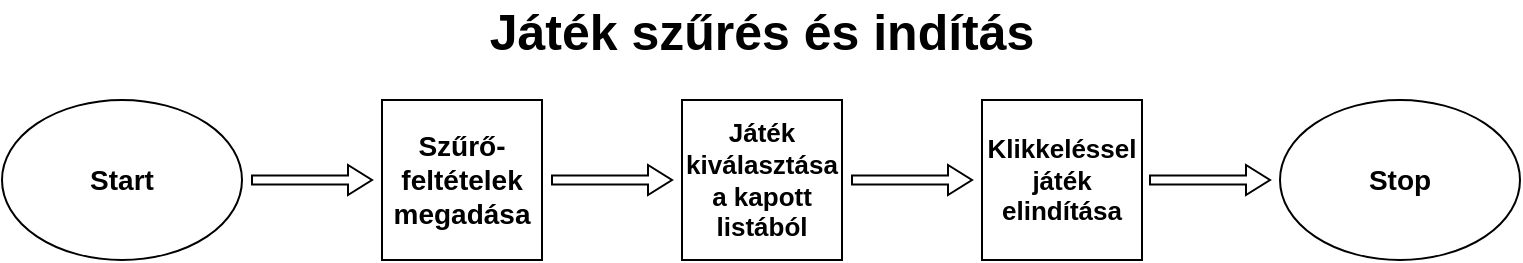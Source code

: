 <mxfile version="15.4.0" type="device"><diagram id="eOC9jsHB6YIzVRr54N01" name="1 oldal"><mxGraphModel dx="1068" dy="806" grid="1" gridSize="10" guides="1" tooltips="1" connect="1" arrows="1" fold="1" page="1" pageScale="1" pageWidth="827" pageHeight="1169" math="0" shadow="0"><root><mxCell id="0"/><mxCell id="1" parent="0"/><mxCell id="HC5lGqJAkfqnCGxB3ixx-12" value="" style="shape=singleArrow;whiteSpace=wrap;html=1;fontSize=14;" vertex="1" parent="1"><mxGeometry x="190" y="322.5" width="60" height="15" as="geometry"/></mxCell><mxCell id="HC5lGqJAkfqnCGxB3ixx-13" value="" style="group" vertex="1" connectable="0" parent="1"><mxGeometry x="65" y="290" width="120" height="80" as="geometry"/></mxCell><mxCell id="HC5lGqJAkfqnCGxB3ixx-1" value="" style="ellipse;whiteSpace=wrap;html=1;" vertex="1" parent="HC5lGqJAkfqnCGxB3ixx-13"><mxGeometry width="120" height="80" as="geometry"/></mxCell><mxCell id="HC5lGqJAkfqnCGxB3ixx-6" value="Start" style="text;html=1;strokeColor=none;fillColor=none;align=center;verticalAlign=middle;whiteSpace=wrap;rounded=0;fontStyle=1;fontSize=14;" vertex="1" parent="HC5lGqJAkfqnCGxB3ixx-13"><mxGeometry x="30" y="25" width="60" height="30" as="geometry"/></mxCell><mxCell id="HC5lGqJAkfqnCGxB3ixx-16" value="" style="group;fontStyle=0" vertex="1" connectable="0" parent="1"><mxGeometry x="555" y="290" width="80" height="80" as="geometry"/></mxCell><mxCell id="HC5lGqJAkfqnCGxB3ixx-4" value="" style="whiteSpace=wrap;html=1;aspect=fixed;fontStyle=0" vertex="1" parent="HC5lGqJAkfqnCGxB3ixx-16"><mxGeometry width="80" height="80" as="geometry"/></mxCell><mxCell id="HC5lGqJAkfqnCGxB3ixx-10" value="Klikkeléssel&lt;br&gt;játék elindítása" style="text;html=1;strokeColor=none;fillColor=none;align=center;verticalAlign=middle;whiteSpace=wrap;rounded=0;fontStyle=1;fontSize=13;" vertex="1" parent="HC5lGqJAkfqnCGxB3ixx-16"><mxGeometry x="10" y="25" width="60" height="30" as="geometry"/></mxCell><mxCell id="HC5lGqJAkfqnCGxB3ixx-17" value="" style="group" vertex="1" connectable="0" parent="1"><mxGeometry x="704" y="290" width="120" height="80" as="geometry"/></mxCell><mxCell id="HC5lGqJAkfqnCGxB3ixx-5" value="" style="ellipse;whiteSpace=wrap;html=1;" vertex="1" parent="HC5lGqJAkfqnCGxB3ixx-17"><mxGeometry width="120" height="80" as="geometry"/></mxCell><mxCell id="HC5lGqJAkfqnCGxB3ixx-11" value="Stop" style="text;html=1;strokeColor=none;fillColor=none;align=center;verticalAlign=middle;whiteSpace=wrap;rounded=0;fontStyle=1;fontSize=14;" vertex="1" parent="HC5lGqJAkfqnCGxB3ixx-17"><mxGeometry x="30" y="25" width="60" height="30" as="geometry"/></mxCell><mxCell id="HC5lGqJAkfqnCGxB3ixx-18" value="" style="shape=singleArrow;whiteSpace=wrap;html=1;fontSize=14;" vertex="1" parent="1"><mxGeometry x="340" y="322.5" width="60" height="15" as="geometry"/></mxCell><mxCell id="HC5lGqJAkfqnCGxB3ixx-19" value="" style="shape=singleArrow;whiteSpace=wrap;html=1;fontSize=14;" vertex="1" parent="1"><mxGeometry x="490" y="322.5" width="60" height="15" as="geometry"/></mxCell><mxCell id="HC5lGqJAkfqnCGxB3ixx-20" value="" style="shape=singleArrow;whiteSpace=wrap;html=1;fontSize=14;" vertex="1" parent="1"><mxGeometry x="639" y="322.5" width="60" height="15" as="geometry"/></mxCell><mxCell id="HC5lGqJAkfqnCGxB3ixx-27" value="Játék szűrés és indítás" style="text;html=1;strokeColor=none;fillColor=none;align=center;verticalAlign=middle;whiteSpace=wrap;rounded=0;fontSize=25;fontStyle=1" vertex="1" parent="1"><mxGeometry x="285" y="240" width="320" height="30" as="geometry"/></mxCell><mxCell id="HC5lGqJAkfqnCGxB3ixx-2" value="" style="whiteSpace=wrap;html=1;aspect=fixed;" vertex="1" parent="1"><mxGeometry x="255" y="290" width="80" height="80" as="geometry"/></mxCell><mxCell id="HC5lGqJAkfqnCGxB3ixx-8" value="Szűrő- feltételek megadása" style="text;html=1;strokeColor=none;fillColor=none;align=center;verticalAlign=middle;whiteSpace=wrap;rounded=0;fontStyle=1;fontSize=14;" vertex="1" parent="1"><mxGeometry x="265" y="315" width="60" height="30" as="geometry"/></mxCell><mxCell id="HC5lGqJAkfqnCGxB3ixx-29" value="" style="whiteSpace=wrap;html=1;aspect=fixed;" vertex="1" parent="1"><mxGeometry x="405" y="290" width="80" height="80" as="geometry"/></mxCell><mxCell id="HC5lGqJAkfqnCGxB3ixx-30" value="Játék kiválasztása&lt;br style=&quot;font-size: 13px;&quot;&gt;a kapott listából" style="text;html=1;strokeColor=none;fillColor=none;align=center;verticalAlign=middle;whiteSpace=wrap;rounded=0;fontStyle=1;fontSize=13;" vertex="1" parent="1"><mxGeometry x="415" y="315" width="60" height="30" as="geometry"/></mxCell></root></mxGraphModel></diagram></mxfile>